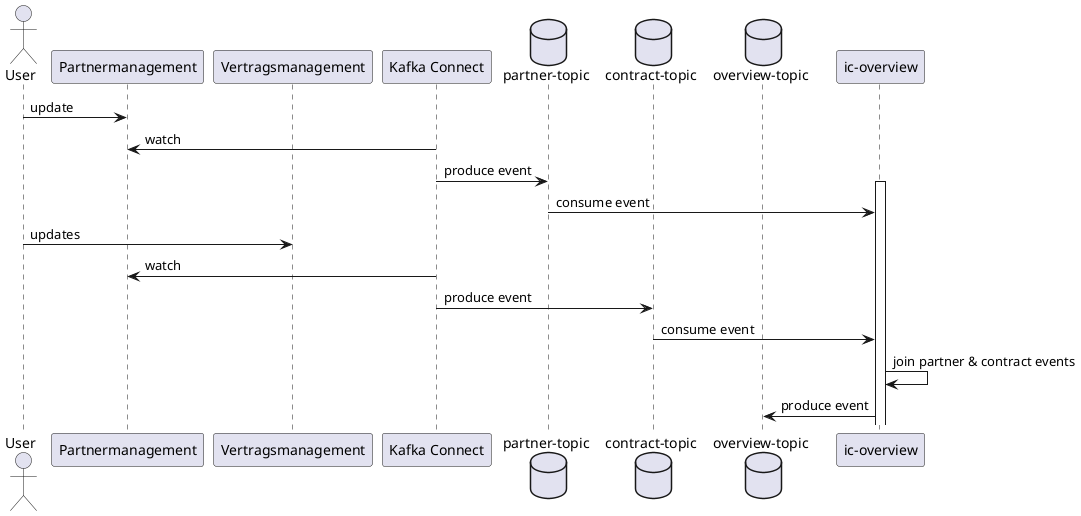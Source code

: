 @startuml

actor "User" as u
participant Partnermanagement as pm
participant Vertragsmanagement as vm
participant "Kafka Connect" as kc
database "partner-topic" as pt
database "contract-topic" as ct
database "overview-topic" as ot
participant "ic-overview" as io

u -> pm: update
kc -> pm: watch
kc -> pt: produce event
activate io
pt -> io: consume event
u -> vm: updates
kc -> pm: watch
kc -> ct: produce event
ct -> io: consume event
io -> io: join partner & contract events
io -> ot: produce event

@enduml